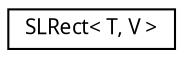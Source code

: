 digraph "Graphical Class Hierarchy"
{
 // LATEX_PDF_SIZE
  edge [fontname="Arial.ttf",fontsize="10",labelfontname="Arial.ttf",labelfontsize="10"];
  node [fontname="Arial.ttf",fontsize="10",shape=record];
  rankdir="LR";
  Node0 [label="SLRect\< T, V \>",height=0.2,width=0.4,color="black", fillcolor="white", style="filled",URL="$class_s_l_rect.html",tooltip="A rectangle template class."];
}
